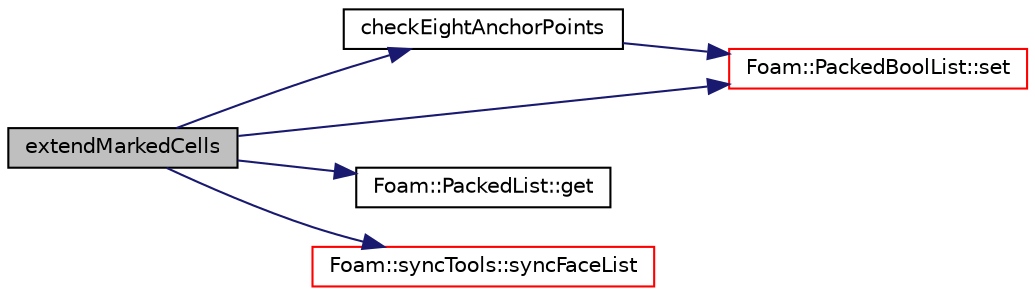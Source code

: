 digraph "extendMarkedCells"
{
  bgcolor="transparent";
  edge [fontname="Helvetica",fontsize="10",labelfontname="Helvetica",labelfontsize="10"];
  node [fontname="Helvetica",fontsize="10",shape=record];
  rankdir="LR";
  Node4204 [label="extendMarkedCells",height=0.2,width=0.4,color="black", fillcolor="grey75", style="filled", fontcolor="black"];
  Node4204 -> Node4205 [color="midnightblue",fontsize="10",style="solid",fontname="Helvetica"];
  Node4205 [label="checkEightAnchorPoints",height=0.2,width=0.4,color="black",URL="$a22109.html#abd5518970980c5edd8e9a031088e3b4a",tooltip="Check all cells have 8 anchor points. "];
  Node4205 -> Node4206 [color="midnightblue",fontsize="10",style="solid",fontname="Helvetica"];
  Node4206 [label="Foam::PackedBoolList::set",height=0.2,width=0.4,color="red",URL="$a27049.html#a0c010317ff4eff942a58dd385245119d",tooltip="Set specified bits. "];
  Node4204 -> Node4209 [color="midnightblue",fontsize="10",style="solid",fontname="Helvetica"];
  Node4209 [label="Foam::PackedList::get",height=0.2,width=0.4,color="black",URL="$a27053.html#a7765dcc7956af47317165c107001b59c",tooltip="Get value at index I. "];
  Node4204 -> Node4206 [color="midnightblue",fontsize="10",style="solid",fontname="Helvetica"];
  Node4204 -> Node4210 [color="midnightblue",fontsize="10",style="solid",fontname="Helvetica"];
  Node4210 [label="Foam::syncTools::syncFaceList",height=0.2,width=0.4,color="red",URL="$a28657.html#abed40ebf1b90b365509600f5e7b004b7",tooltip="Synchronize values on all mesh faces. "];
}
